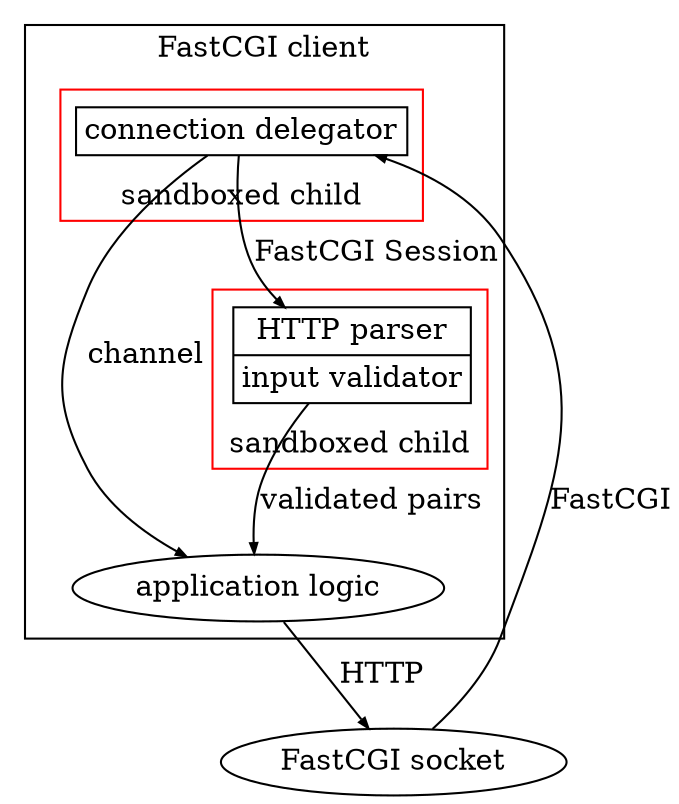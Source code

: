 digraph {
	node [shape="ellipse"; width="0"; height="0"; margin="0.05,0.05"];
	edge [arrowsize="0.5";];

	subgraph cluster0 {
		color="black";
		client [label="application logic"];
		subgraph cluster1 {
			parser [shape="record"; label="{ HTTP parser | input validator }"];
			color="red";
			label="sandboxed child";
			labelloc="b";
		}
		subgraph cluster2 {
			delegator [shape="record"; label="{ connection delegator }"];
			color="red";
			label="sandboxed child";
			labelloc="b";
		}
		label="FastCGI client";
	}
	evil [label="FastCGI socket"];

	delegator -> client [label="channel"];
	delegator -> parser [label="FastCGI Session"];
	parser -> client [label="validated pairs"];
	evil -> delegator [label="FastCGI"];
	client -> evil [label="HTTP"];
}
